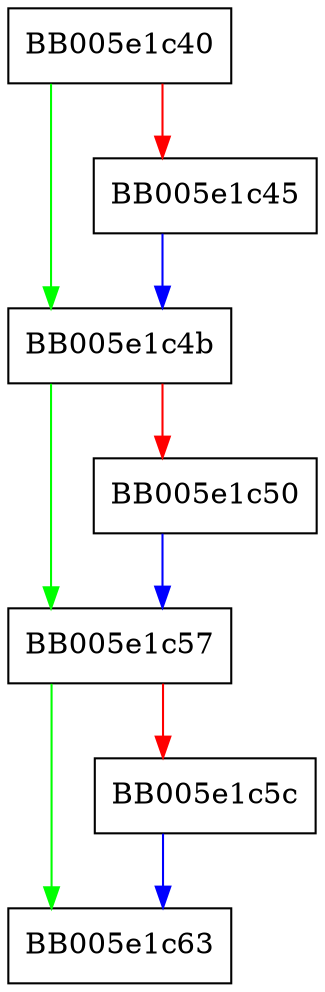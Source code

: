 digraph ossl_ffc_params_get0_pqg {
  node [shape="box"];
  graph [splines=ortho];
  BB005e1c40 -> BB005e1c4b [color="green"];
  BB005e1c40 -> BB005e1c45 [color="red"];
  BB005e1c45 -> BB005e1c4b [color="blue"];
  BB005e1c4b -> BB005e1c57 [color="green"];
  BB005e1c4b -> BB005e1c50 [color="red"];
  BB005e1c50 -> BB005e1c57 [color="blue"];
  BB005e1c57 -> BB005e1c63 [color="green"];
  BB005e1c57 -> BB005e1c5c [color="red"];
  BB005e1c5c -> BB005e1c63 [color="blue"];
}